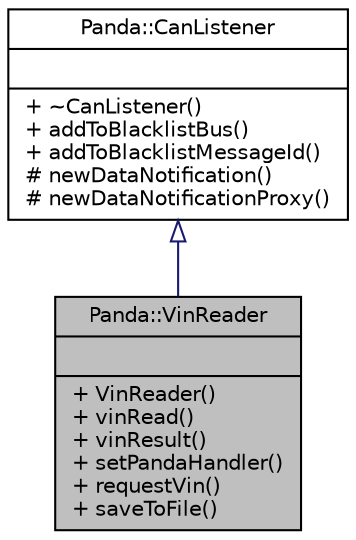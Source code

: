 digraph "Panda::VinReader"
{
  edge [fontname="Helvetica",fontsize="10",labelfontname="Helvetica",labelfontsize="10"];
  node [fontname="Helvetica",fontsize="10",shape=record];
  Node1 [label="{Panda::VinReader\n||+ VinReader()\l+ vinRead()\l+ vinResult()\l+ setPandaHandler()\l+ requestVin()\l+ saveToFile()\l}",height=0.2,width=0.4,color="black", fillcolor="grey75", style="filled", fontcolor="black"];
  Node2 -> Node1 [dir="back",color="midnightblue",fontsize="10",style="solid",arrowtail="onormal",fontname="Helvetica"];
  Node2 [label="{Panda::CanListener\n||+ ~CanListener()\l+ addToBlacklistBus()\l+ addToBlacklistMessageId()\l# newDataNotification()\l# newDataNotificationProxy()\l}",height=0.2,width=0.4,color="black", fillcolor="white", style="filled",URL="$class_panda_1_1_can_listener.html",tooltip="An abstract class for new data notifications for new CAN data. "];
}
